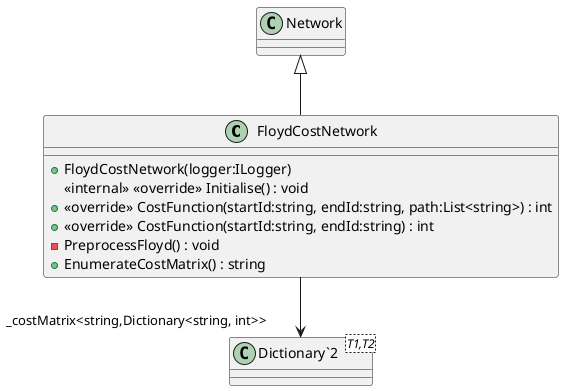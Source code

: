 @startuml
class FloydCostNetwork {
    + FloydCostNetwork(logger:ILogger)
    <<internal>> <<override>> Initialise() : void
    + <<override>> CostFunction(startId:string, endId:string, path:List<string>) : int
    + <<override>> CostFunction(startId:string, endId:string) : int
    - PreprocessFloyd() : void
    + EnumerateCostMatrix() : string
}
class "Dictionary`2"<T1,T2> {
}
Network <|-- FloydCostNetwork
FloydCostNetwork --> "_costMatrix<string,Dictionary<string, int>>" "Dictionary`2"
@enduml
